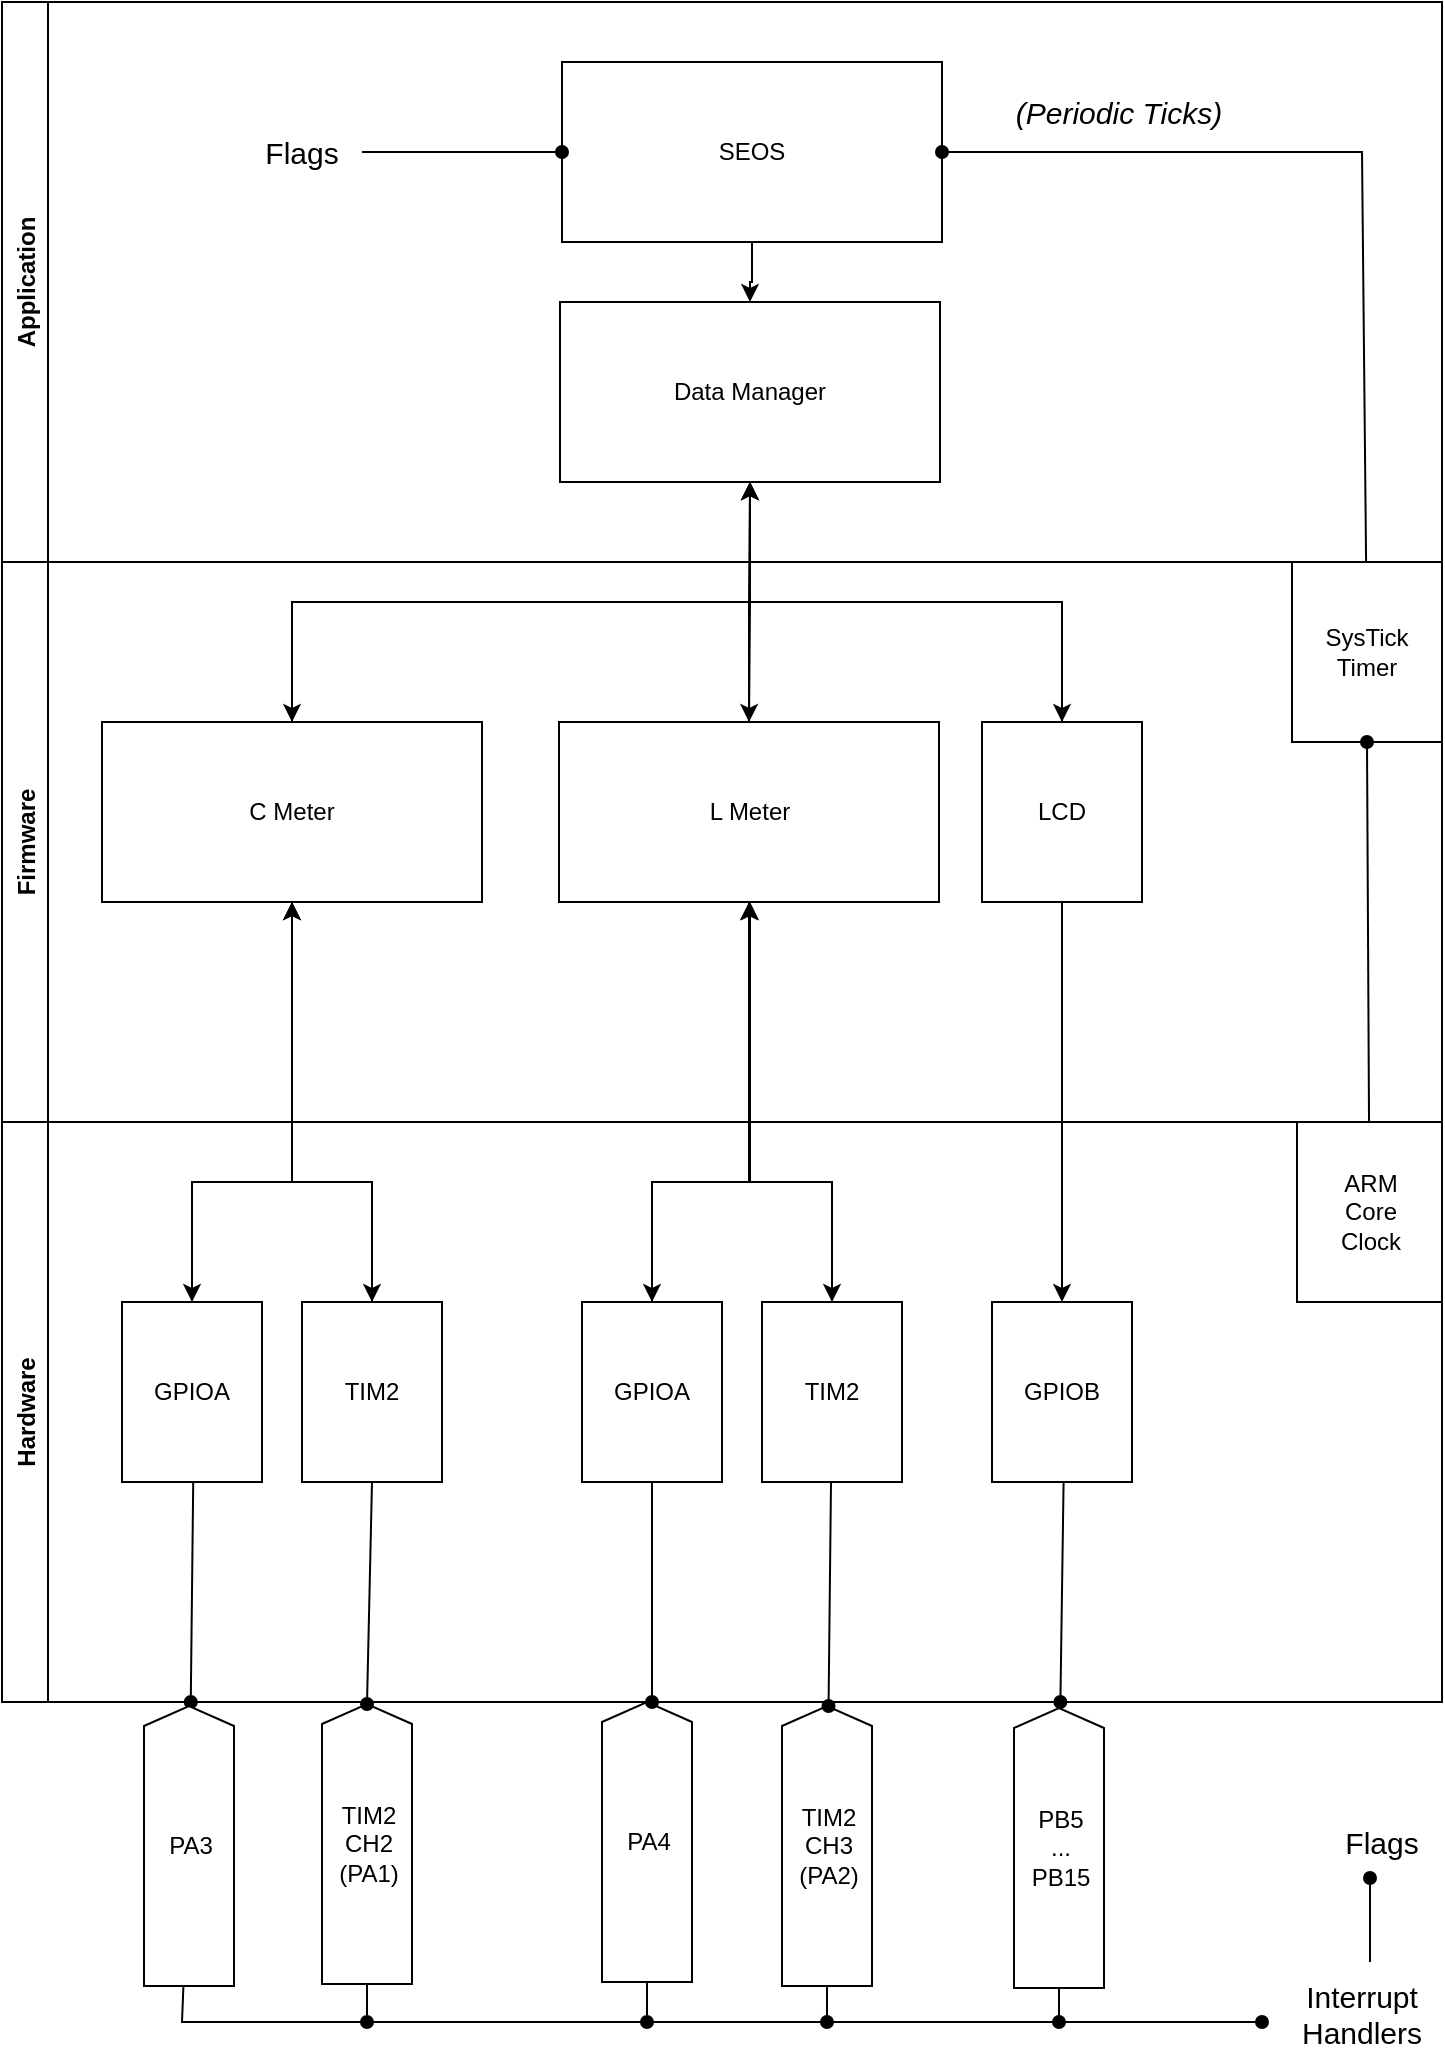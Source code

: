 <mxfile version="15.5.8" type="github">
  <diagram id="mKwzxO0O0rPcAXsIjFLo" name="Page-1">
    <mxGraphModel dx="2702" dy="1469" grid="1" gridSize="10" guides="1" tooltips="1" connect="1" arrows="1" fold="1" page="1" pageScale="1" pageWidth="827" pageHeight="1169" math="0" shadow="0">
      <root>
        <mxCell id="0" />
        <mxCell id="1" parent="0" />
        <mxCell id="-3VCderYdcZdXz5sE5gP-5" value="Application" style="swimlane;horizontal=0;strokeColor=#000000;" parent="1" vertex="1">
          <mxGeometry x="40" y="80" width="720" height="280" as="geometry" />
        </mxCell>
        <mxCell id="-3VCderYdcZdXz5sE5gP-17" value="Data Manager" style="rounded=0;whiteSpace=wrap;html=1;" parent="-3VCderYdcZdXz5sE5gP-5" vertex="1">
          <mxGeometry x="279" y="150" width="190" height="90" as="geometry" />
        </mxCell>
        <mxCell id="-3VCderYdcZdXz5sE5gP-20" style="edgeStyle=orthogonalEdgeStyle;rounded=0;orthogonalLoop=1;jettySize=auto;html=1;" parent="-3VCderYdcZdXz5sE5gP-5" source="-3VCderYdcZdXz5sE5gP-18" target="-3VCderYdcZdXz5sE5gP-17" edge="1">
          <mxGeometry relative="1" as="geometry" />
        </mxCell>
        <mxCell id="-3VCderYdcZdXz5sE5gP-18" value="SEOS" style="rounded=0;whiteSpace=wrap;html=1;" parent="-3VCderYdcZdXz5sE5gP-5" vertex="1">
          <mxGeometry x="280" y="30" width="190" height="90" as="geometry" />
        </mxCell>
        <mxCell id="1s72aTYgNOaA4HXkuUWP-27" style="edgeStyle=none;rounded=0;orthogonalLoop=1;jettySize=auto;html=1;entryX=0;entryY=0.5;entryDx=0;entryDy=0;endArrow=oval;endFill=1;strokeColor=#000000;" edge="1" parent="-3VCderYdcZdXz5sE5gP-5" source="1s72aTYgNOaA4HXkuUWP-26" target="-3VCderYdcZdXz5sE5gP-18">
          <mxGeometry relative="1" as="geometry" />
        </mxCell>
        <mxCell id="1s72aTYgNOaA4HXkuUWP-26" value="Flags" style="text;html=1;strokeColor=none;fillColor=none;align=center;verticalAlign=middle;whiteSpace=wrap;rounded=0;fontSize=15;" vertex="1" parent="-3VCderYdcZdXz5sE5gP-5">
          <mxGeometry x="120" y="60" width="60" height="30" as="geometry" />
        </mxCell>
        <mxCell id="1s72aTYgNOaA4HXkuUWP-30" value="" style="shape=image;html=1;verticalAlign=top;verticalLabelPosition=bottom;labelBackgroundColor=#ffffff;imageAspect=0;aspect=fixed;image=https://cdn1.iconfinder.com/data/icons/feather-2/24/flag-128.png;strokeColor=#000000;" vertex="1" parent="-3VCderYdcZdXz5sE5gP-5">
          <mxGeometry x="96" y="60" width="28" height="28" as="geometry" />
        </mxCell>
        <mxCell id="1s72aTYgNOaA4HXkuUWP-39" value="&lt;i&gt;(Periodic Ticks)&lt;/i&gt;" style="text;html=1;strokeColor=none;fillColor=none;align=center;verticalAlign=middle;whiteSpace=wrap;rounded=0;fontSize=15;" vertex="1" parent="-3VCderYdcZdXz5sE5gP-5">
          <mxGeometry x="497" y="40" width="123" height="30" as="geometry" />
        </mxCell>
        <mxCell id="-3VCderYdcZdXz5sE5gP-6" value="Firmware" style="swimlane;horizontal=0;" parent="1" vertex="1">
          <mxGeometry x="40" y="360" width="720" height="280" as="geometry" />
        </mxCell>
        <mxCell id="1s72aTYgNOaA4HXkuUWP-4" value="&lt;div&gt;SysTick&lt;/div&gt;&lt;div&gt;Timer&lt;br&gt;&lt;/div&gt;" style="rounded=0;whiteSpace=wrap;html=1;" vertex="1" parent="-3VCderYdcZdXz5sE5gP-6">
          <mxGeometry x="645" width="75" height="90" as="geometry" />
        </mxCell>
        <mxCell id="-3VCderYdcZdXz5sE5gP-8" value="C Meter" style="rounded=0;whiteSpace=wrap;html=1;" parent="-3VCderYdcZdXz5sE5gP-6" vertex="1">
          <mxGeometry x="50" y="80" width="190" height="90" as="geometry" />
        </mxCell>
        <mxCell id="-3VCderYdcZdXz5sE5gP-9" value="L Meter" style="rounded=0;whiteSpace=wrap;html=1;" parent="-3VCderYdcZdXz5sE5gP-6" vertex="1">
          <mxGeometry x="278.5" y="80" width="190" height="90" as="geometry" />
        </mxCell>
        <mxCell id="-3VCderYdcZdXz5sE5gP-10" value="LCD" style="rounded=0;whiteSpace=wrap;html=1;" parent="-3VCderYdcZdXz5sE5gP-6" vertex="1">
          <mxGeometry x="490" y="80" width="80" height="90" as="geometry" />
        </mxCell>
        <mxCell id="-3VCderYdcZdXz5sE5gP-7" value="Hardware" style="swimlane;horizontal=0;" parent="1" vertex="1">
          <mxGeometry x="40" y="640" width="720" height="290" as="geometry" />
        </mxCell>
        <mxCell id="1s72aTYgNOaA4HXkuUWP-3" value="&lt;div&gt;ARM&lt;/div&gt;&lt;div&gt;Core&lt;/div&gt;&lt;div&gt;Clock&lt;br&gt;&lt;/div&gt;" style="rounded=0;whiteSpace=wrap;html=1;" vertex="1" parent="-3VCderYdcZdXz5sE5gP-7">
          <mxGeometry x="647.5" width="72.5" height="90" as="geometry" />
        </mxCell>
        <mxCell id="-3VCderYdcZdXz5sE5gP-11" value="GPIOA" style="rounded=0;whiteSpace=wrap;html=1;" parent="-3VCderYdcZdXz5sE5gP-7" vertex="1">
          <mxGeometry x="60" y="90" width="70" height="90" as="geometry" />
        </mxCell>
        <mxCell id="-3VCderYdcZdXz5sE5gP-13" value="TIM2" style="rounded=0;whiteSpace=wrap;html=1;" parent="-3VCderYdcZdXz5sE5gP-7" vertex="1">
          <mxGeometry x="150" y="90" width="70" height="90" as="geometry" />
        </mxCell>
        <mxCell id="-3VCderYdcZdXz5sE5gP-14" value="GPIOA" style="rounded=0;whiteSpace=wrap;html=1;" parent="-3VCderYdcZdXz5sE5gP-7" vertex="1">
          <mxGeometry x="290" y="90" width="70" height="90" as="geometry" />
        </mxCell>
        <mxCell id="-3VCderYdcZdXz5sE5gP-15" value="TIM2" style="rounded=0;whiteSpace=wrap;html=1;" parent="-3VCderYdcZdXz5sE5gP-7" vertex="1">
          <mxGeometry x="380" y="90" width="70" height="90" as="geometry" />
        </mxCell>
        <mxCell id="-3VCderYdcZdXz5sE5gP-16" value="GPIOB" style="rounded=0;whiteSpace=wrap;html=1;" parent="-3VCderYdcZdXz5sE5gP-7" vertex="1">
          <mxGeometry x="495" y="90" width="70" height="90" as="geometry" />
        </mxCell>
        <mxCell id="1s72aTYgNOaA4HXkuUWP-17" style="rounded=0;orthogonalLoop=1;jettySize=auto;html=1;strokeColor=default;endArrow=oval;endFill=1;" edge="1" parent="-3VCderYdcZdXz5sE5gP-7">
          <mxGeometry relative="1" as="geometry">
            <mxPoint x="95.61" y="180" as="sourcePoint" />
            <mxPoint x="94.388" y="290" as="targetPoint" />
          </mxGeometry>
        </mxCell>
        <mxCell id="1s72aTYgNOaA4HXkuUWP-18" style="rounded=0;orthogonalLoop=1;jettySize=auto;html=1;strokeColor=default;endArrow=oval;endFill=1;" edge="1" parent="-3VCderYdcZdXz5sE5gP-7">
          <mxGeometry relative="1" as="geometry">
            <mxPoint x="530.8" y="180" as="sourcePoint" />
            <mxPoint x="529.19" y="290" as="targetPoint" />
          </mxGeometry>
        </mxCell>
        <mxCell id="-3VCderYdcZdXz5sE5gP-22" style="edgeStyle=orthogonalEdgeStyle;rounded=0;orthogonalLoop=1;jettySize=auto;html=1;entryX=0.5;entryY=0;entryDx=0;entryDy=0;" parent="1" source="-3VCderYdcZdXz5sE5gP-17" target="-3VCderYdcZdXz5sE5gP-8" edge="1">
          <mxGeometry relative="1" as="geometry">
            <Array as="points">
              <mxPoint x="414" y="380" />
              <mxPoint x="185" y="380" />
            </Array>
          </mxGeometry>
        </mxCell>
        <mxCell id="-3VCderYdcZdXz5sE5gP-23" style="edgeStyle=orthogonalEdgeStyle;rounded=0;orthogonalLoop=1;jettySize=auto;html=1;" parent="1" source="-3VCderYdcZdXz5sE5gP-17" target="-3VCderYdcZdXz5sE5gP-9" edge="1">
          <mxGeometry relative="1" as="geometry" />
        </mxCell>
        <mxCell id="-3VCderYdcZdXz5sE5gP-24" style="edgeStyle=orthogonalEdgeStyle;rounded=0;orthogonalLoop=1;jettySize=auto;html=1;" parent="1" source="-3VCderYdcZdXz5sE5gP-17" target="-3VCderYdcZdXz5sE5gP-10" edge="1">
          <mxGeometry relative="1" as="geometry">
            <Array as="points">
              <mxPoint x="414" y="380" />
              <mxPoint x="570" y="380" />
            </Array>
          </mxGeometry>
        </mxCell>
        <mxCell id="-3VCderYdcZdXz5sE5gP-25" style="edgeStyle=orthogonalEdgeStyle;rounded=0;orthogonalLoop=1;jettySize=auto;html=1;" parent="1" source="-3VCderYdcZdXz5sE5gP-9" target="-3VCderYdcZdXz5sE5gP-17" edge="1">
          <mxGeometry relative="1" as="geometry" />
        </mxCell>
        <mxCell id="-3VCderYdcZdXz5sE5gP-26" style="edgeStyle=orthogonalEdgeStyle;rounded=0;orthogonalLoop=1;jettySize=auto;html=1;entryX=0.5;entryY=0;entryDx=0;entryDy=0;" parent="1" source="-3VCderYdcZdXz5sE5gP-8" target="-3VCderYdcZdXz5sE5gP-11" edge="1">
          <mxGeometry relative="1" as="geometry">
            <Array as="points">
              <mxPoint x="185" y="670" />
              <mxPoint x="135" y="670" />
            </Array>
          </mxGeometry>
        </mxCell>
        <mxCell id="-3VCderYdcZdXz5sE5gP-27" style="edgeStyle=orthogonalEdgeStyle;rounded=0;orthogonalLoop=1;jettySize=auto;html=1;" parent="1" source="-3VCderYdcZdXz5sE5gP-8" target="-3VCderYdcZdXz5sE5gP-13" edge="1">
          <mxGeometry relative="1" as="geometry">
            <Array as="points">
              <mxPoint x="185" y="670" />
              <mxPoint x="225" y="670" />
            </Array>
          </mxGeometry>
        </mxCell>
        <mxCell id="-3VCderYdcZdXz5sE5gP-28" style="edgeStyle=orthogonalEdgeStyle;rounded=0;orthogonalLoop=1;jettySize=auto;html=1;" parent="1" source="-3VCderYdcZdXz5sE5gP-9" target="-3VCderYdcZdXz5sE5gP-14" edge="1">
          <mxGeometry relative="1" as="geometry">
            <Array as="points">
              <mxPoint x="414" y="670" />
              <mxPoint x="365" y="670" />
            </Array>
          </mxGeometry>
        </mxCell>
        <mxCell id="-3VCderYdcZdXz5sE5gP-29" style="edgeStyle=orthogonalEdgeStyle;rounded=0;orthogonalLoop=1;jettySize=auto;html=1;" parent="1" source="-3VCderYdcZdXz5sE5gP-9" target="-3VCderYdcZdXz5sE5gP-15" edge="1">
          <mxGeometry relative="1" as="geometry">
            <Array as="points">
              <mxPoint x="414" y="670" />
              <mxPoint x="455" y="670" />
            </Array>
          </mxGeometry>
        </mxCell>
        <mxCell id="-3VCderYdcZdXz5sE5gP-30" style="edgeStyle=orthogonalEdgeStyle;rounded=0;orthogonalLoop=1;jettySize=auto;html=1;entryX=0.5;entryY=0;entryDx=0;entryDy=0;" parent="1" source="-3VCderYdcZdXz5sE5gP-10" target="-3VCderYdcZdXz5sE5gP-16" edge="1">
          <mxGeometry relative="1" as="geometry" />
        </mxCell>
        <mxCell id="-3VCderYdcZdXz5sE5gP-31" style="edgeStyle=orthogonalEdgeStyle;rounded=0;orthogonalLoop=1;jettySize=auto;html=1;" parent="1" source="-3VCderYdcZdXz5sE5gP-15" target="-3VCderYdcZdXz5sE5gP-9" edge="1">
          <mxGeometry relative="1" as="geometry">
            <Array as="points">
              <mxPoint x="455" y="670" />
              <mxPoint x="414" y="670" />
            </Array>
          </mxGeometry>
        </mxCell>
        <mxCell id="-3VCderYdcZdXz5sE5gP-32" style="edgeStyle=orthogonalEdgeStyle;rounded=0;orthogonalLoop=1;jettySize=auto;html=1;entryX=0.5;entryY=1;entryDx=0;entryDy=0;" parent="1" source="-3VCderYdcZdXz5sE5gP-14" target="-3VCderYdcZdXz5sE5gP-9" edge="1">
          <mxGeometry relative="1" as="geometry">
            <Array as="points">
              <mxPoint x="365" y="670" />
              <mxPoint x="414" y="670" />
            </Array>
          </mxGeometry>
        </mxCell>
        <mxCell id="-3VCderYdcZdXz5sE5gP-33" style="edgeStyle=orthogonalEdgeStyle;rounded=0;orthogonalLoop=1;jettySize=auto;html=1;entryX=0.5;entryY=1;entryDx=0;entryDy=0;" parent="1" source="-3VCderYdcZdXz5sE5gP-8" target="-3VCderYdcZdXz5sE5gP-17" edge="1">
          <mxGeometry relative="1" as="geometry">
            <Array as="points">
              <mxPoint x="185" y="380" />
              <mxPoint x="414" y="380" />
            </Array>
          </mxGeometry>
        </mxCell>
        <mxCell id="-3VCderYdcZdXz5sE5gP-34" style="edgeStyle=orthogonalEdgeStyle;rounded=0;orthogonalLoop=1;jettySize=auto;html=1;entryX=0.5;entryY=1;entryDx=0;entryDy=0;" parent="1" source="-3VCderYdcZdXz5sE5gP-10" target="-3VCderYdcZdXz5sE5gP-17" edge="1">
          <mxGeometry relative="1" as="geometry">
            <Array as="points">
              <mxPoint x="570" y="380" />
              <mxPoint x="414" y="380" />
            </Array>
          </mxGeometry>
        </mxCell>
        <mxCell id="-3VCderYdcZdXz5sE5gP-35" style="edgeStyle=orthogonalEdgeStyle;rounded=0;orthogonalLoop=1;jettySize=auto;html=1;entryX=0.5;entryY=1;entryDx=0;entryDy=0;" parent="1" source="-3VCderYdcZdXz5sE5gP-13" target="-3VCderYdcZdXz5sE5gP-8" edge="1">
          <mxGeometry relative="1" as="geometry">
            <Array as="points">
              <mxPoint x="225" y="670" />
              <mxPoint x="185" y="670" />
            </Array>
          </mxGeometry>
        </mxCell>
        <mxCell id="-3VCderYdcZdXz5sE5gP-36" style="edgeStyle=orthogonalEdgeStyle;rounded=0;orthogonalLoop=1;jettySize=auto;html=1;" parent="1" source="-3VCderYdcZdXz5sE5gP-11" target="-3VCderYdcZdXz5sE5gP-8" edge="1">
          <mxGeometry relative="1" as="geometry">
            <Array as="points">
              <mxPoint x="135" y="670" />
              <mxPoint x="185" y="670" />
            </Array>
          </mxGeometry>
        </mxCell>
        <mxCell id="1s72aTYgNOaA4HXkuUWP-35" style="edgeStyle=none;rounded=0;orthogonalLoop=1;jettySize=auto;html=1;endArrow=oval;endFill=1;strokeColor=#000000;" edge="1" parent="1" source="1s72aTYgNOaA4HXkuUWP-12">
          <mxGeometry relative="1" as="geometry">
            <mxPoint x="452.5" y="1090" as="targetPoint" />
          </mxGeometry>
        </mxCell>
        <mxCell id="1s72aTYgNOaA4HXkuUWP-12" value="&lt;div&gt;TIM2&lt;/div&gt;&lt;div&gt;CH3&lt;/div&gt;&lt;div&gt;(PA2)&lt;br&gt;&lt;/div&gt;" style="html=1;shadow=0;dashed=0;align=center;verticalAlign=middle;shape=mxgraph.arrows2.arrow;dy=0;dx=10;notch=0;direction=north;" vertex="1" parent="1">
          <mxGeometry x="430" y="932" width="45" height="140" as="geometry" />
        </mxCell>
        <mxCell id="1s72aTYgNOaA4HXkuUWP-33" style="edgeStyle=none;rounded=0;orthogonalLoop=1;jettySize=auto;html=1;endArrow=oval;endFill=1;strokeColor=#000000;" edge="1" parent="1" source="1s72aTYgNOaA4HXkuUWP-13">
          <mxGeometry relative="1" as="geometry">
            <mxPoint x="222.5" y="1090" as="targetPoint" />
          </mxGeometry>
        </mxCell>
        <mxCell id="1s72aTYgNOaA4HXkuUWP-13" value="&lt;div&gt;TIM2&lt;/div&gt;&lt;div&gt;CH2&lt;/div&gt;&lt;div&gt;(PA1)&lt;br&gt;&lt;/div&gt;" style="html=1;shadow=0;dashed=0;align=center;verticalAlign=middle;shape=mxgraph.arrows2.arrow;dy=0;dx=10;notch=0;direction=north;" vertex="1" parent="1">
          <mxGeometry x="200" y="931" width="45" height="140" as="geometry" />
        </mxCell>
        <mxCell id="1s72aTYgNOaA4HXkuUWP-36" style="edgeStyle=none;rounded=0;orthogonalLoop=1;jettySize=auto;html=1;endArrow=oval;endFill=1;strokeColor=#000000;" edge="1" parent="1" source="1s72aTYgNOaA4HXkuUWP-14">
          <mxGeometry relative="1" as="geometry">
            <mxPoint x="568.5" y="1090" as="targetPoint" />
          </mxGeometry>
        </mxCell>
        <mxCell id="1s72aTYgNOaA4HXkuUWP-14" value="&lt;div&gt;PB5&lt;/div&gt;&lt;div&gt;...&lt;/div&gt;&lt;div&gt;PB15&lt;br&gt;&lt;/div&gt;" style="html=1;shadow=0;dashed=0;align=center;verticalAlign=middle;shape=mxgraph.arrows2.arrow;dy=0;dx=10;notch=0;direction=north;" vertex="1" parent="1">
          <mxGeometry x="546" y="933" width="45" height="140" as="geometry" />
        </mxCell>
        <mxCell id="1s72aTYgNOaA4HXkuUWP-15" style="rounded=0;orthogonalLoop=1;jettySize=auto;html=1;strokeColor=default;endArrow=oval;endFill=1;" edge="1" parent="1" source="-3VCderYdcZdXz5sE5gP-15" target="1s72aTYgNOaA4HXkuUWP-12">
          <mxGeometry relative="1" as="geometry" />
        </mxCell>
        <mxCell id="1s72aTYgNOaA4HXkuUWP-16" style="rounded=0;orthogonalLoop=1;jettySize=auto;html=1;strokeColor=default;endArrow=oval;endFill=1;exitX=0.5;exitY=1;exitDx=0;exitDy=0;entryX=1;entryY=0.5;entryDx=0;entryDy=0;entryPerimeter=0;" edge="1" parent="1" source="-3VCderYdcZdXz5sE5gP-13" target="1s72aTYgNOaA4HXkuUWP-13">
          <mxGeometry relative="1" as="geometry">
            <mxPoint x="464.5" y="830" as="sourcePoint" />
            <mxPoint x="463.278" y="940" as="targetPoint" />
            <Array as="points" />
          </mxGeometry>
        </mxCell>
        <mxCell id="1s72aTYgNOaA4HXkuUWP-32" style="edgeStyle=none;rounded=0;orthogonalLoop=1;jettySize=auto;html=1;endArrow=oval;endFill=1;strokeColor=#000000;" edge="1" parent="1" source="1s72aTYgNOaA4HXkuUWP-20">
          <mxGeometry relative="1" as="geometry">
            <mxPoint x="670" y="1090" as="targetPoint" />
            <Array as="points">
              <mxPoint x="130" y="1090" />
            </Array>
          </mxGeometry>
        </mxCell>
        <mxCell id="1s72aTYgNOaA4HXkuUWP-37" style="edgeStyle=none;rounded=0;orthogonalLoop=1;jettySize=auto;html=1;endArrow=oval;endFill=1;strokeColor=#000000;" edge="1" parent="1">
          <mxGeometry relative="1" as="geometry">
            <mxPoint x="133.5" y="1090" as="targetPoint" />
            <mxPoint x="134" y="1090" as="sourcePoint" />
          </mxGeometry>
        </mxCell>
        <mxCell id="1s72aTYgNOaA4HXkuUWP-20" value="PA3" style="html=1;shadow=0;dashed=0;align=center;verticalAlign=middle;shape=mxgraph.arrows2.arrow;dy=0;dx=10;notch=0;direction=north;" vertex="1" parent="1">
          <mxGeometry x="111" y="932" width="45" height="140" as="geometry" />
        </mxCell>
        <mxCell id="1s72aTYgNOaA4HXkuUWP-34" style="edgeStyle=none;rounded=0;orthogonalLoop=1;jettySize=auto;html=1;endArrow=oval;endFill=1;strokeColor=#000000;" edge="1" parent="1" source="1s72aTYgNOaA4HXkuUWP-21">
          <mxGeometry relative="1" as="geometry">
            <mxPoint x="362.5" y="1090" as="targetPoint" />
          </mxGeometry>
        </mxCell>
        <mxCell id="1s72aTYgNOaA4HXkuUWP-21" value="PA4" style="html=1;shadow=0;dashed=0;align=center;verticalAlign=middle;shape=mxgraph.arrows2.arrow;dy=0;dx=10;notch=0;direction=north;" vertex="1" parent="1">
          <mxGeometry x="340" y="930" width="45" height="140" as="geometry" />
        </mxCell>
        <mxCell id="1s72aTYgNOaA4HXkuUWP-22" style="rounded=0;orthogonalLoop=1;jettySize=auto;html=1;strokeColor=default;endArrow=oval;endFill=1;exitX=0.5;exitY=1;exitDx=0;exitDy=0;" edge="1" parent="1" source="-3VCderYdcZdXz5sE5gP-14">
          <mxGeometry relative="1" as="geometry">
            <mxPoint x="580.8" y="830" as="sourcePoint" />
            <mxPoint x="365" y="930" as="targetPoint" />
          </mxGeometry>
        </mxCell>
        <mxCell id="1s72aTYgNOaA4HXkuUWP-24" style="edgeStyle=none;rounded=0;orthogonalLoop=1;jettySize=auto;html=1;entryX=0.5;entryY=1;entryDx=0;entryDy=0;endArrow=oval;endFill=1;strokeColor=#000000;" edge="1" parent="1" source="1s72aTYgNOaA4HXkuUWP-3" target="1s72aTYgNOaA4HXkuUWP-4">
          <mxGeometry relative="1" as="geometry" />
        </mxCell>
        <mxCell id="1s72aTYgNOaA4HXkuUWP-25" style="edgeStyle=none;rounded=0;orthogonalLoop=1;jettySize=auto;html=1;entryX=1;entryY=0.5;entryDx=0;entryDy=0;endArrow=oval;endFill=1;strokeColor=#000000;" edge="1" parent="1" source="1s72aTYgNOaA4HXkuUWP-4" target="-3VCderYdcZdXz5sE5gP-18">
          <mxGeometry relative="1" as="geometry">
            <Array as="points">
              <mxPoint x="720" y="155" />
            </Array>
          </mxGeometry>
        </mxCell>
        <mxCell id="1s72aTYgNOaA4HXkuUWP-45" style="edgeStyle=none;rounded=0;orthogonalLoop=1;jettySize=auto;html=1;entryX=0.4;entryY=1.1;entryDx=0;entryDy=0;entryPerimeter=0;fontSize=15;endArrow=oval;endFill=1;strokeColor=#000000;" edge="1" parent="1" target="1s72aTYgNOaA4HXkuUWP-43">
          <mxGeometry relative="1" as="geometry">
            <mxPoint x="724" y="1060" as="sourcePoint" />
          </mxGeometry>
        </mxCell>
        <mxCell id="1s72aTYgNOaA4HXkuUWP-28" value="&lt;div&gt;Interrupt&lt;/div&gt;&lt;div&gt;Handlers&lt;/div&gt;" style="text;html=1;strokeColor=none;fillColor=none;align=center;verticalAlign=middle;whiteSpace=wrap;rounded=0;fontSize=15;" vertex="1" parent="1">
          <mxGeometry x="690" y="1071" width="60" height="30" as="geometry" />
        </mxCell>
        <mxCell id="1s72aTYgNOaA4HXkuUWP-43" value="Flags" style="text;html=1;strokeColor=none;fillColor=none;align=center;verticalAlign=middle;whiteSpace=wrap;rounded=0;fontSize=15;" vertex="1" parent="1">
          <mxGeometry x="700" y="985" width="60" height="30" as="geometry" />
        </mxCell>
        <mxCell id="1s72aTYgNOaA4HXkuUWP-44" value="" style="shape=image;html=1;verticalAlign=top;verticalLabelPosition=bottom;labelBackgroundColor=#ffffff;imageAspect=0;aspect=fixed;image=https://cdn1.iconfinder.com/data/icons/feather-2/24/flag-128.png;strokeColor=#000000;" vertex="1" parent="1">
          <mxGeometry x="676" y="986" width="28" height="28" as="geometry" />
        </mxCell>
      </root>
    </mxGraphModel>
  </diagram>
</mxfile>
